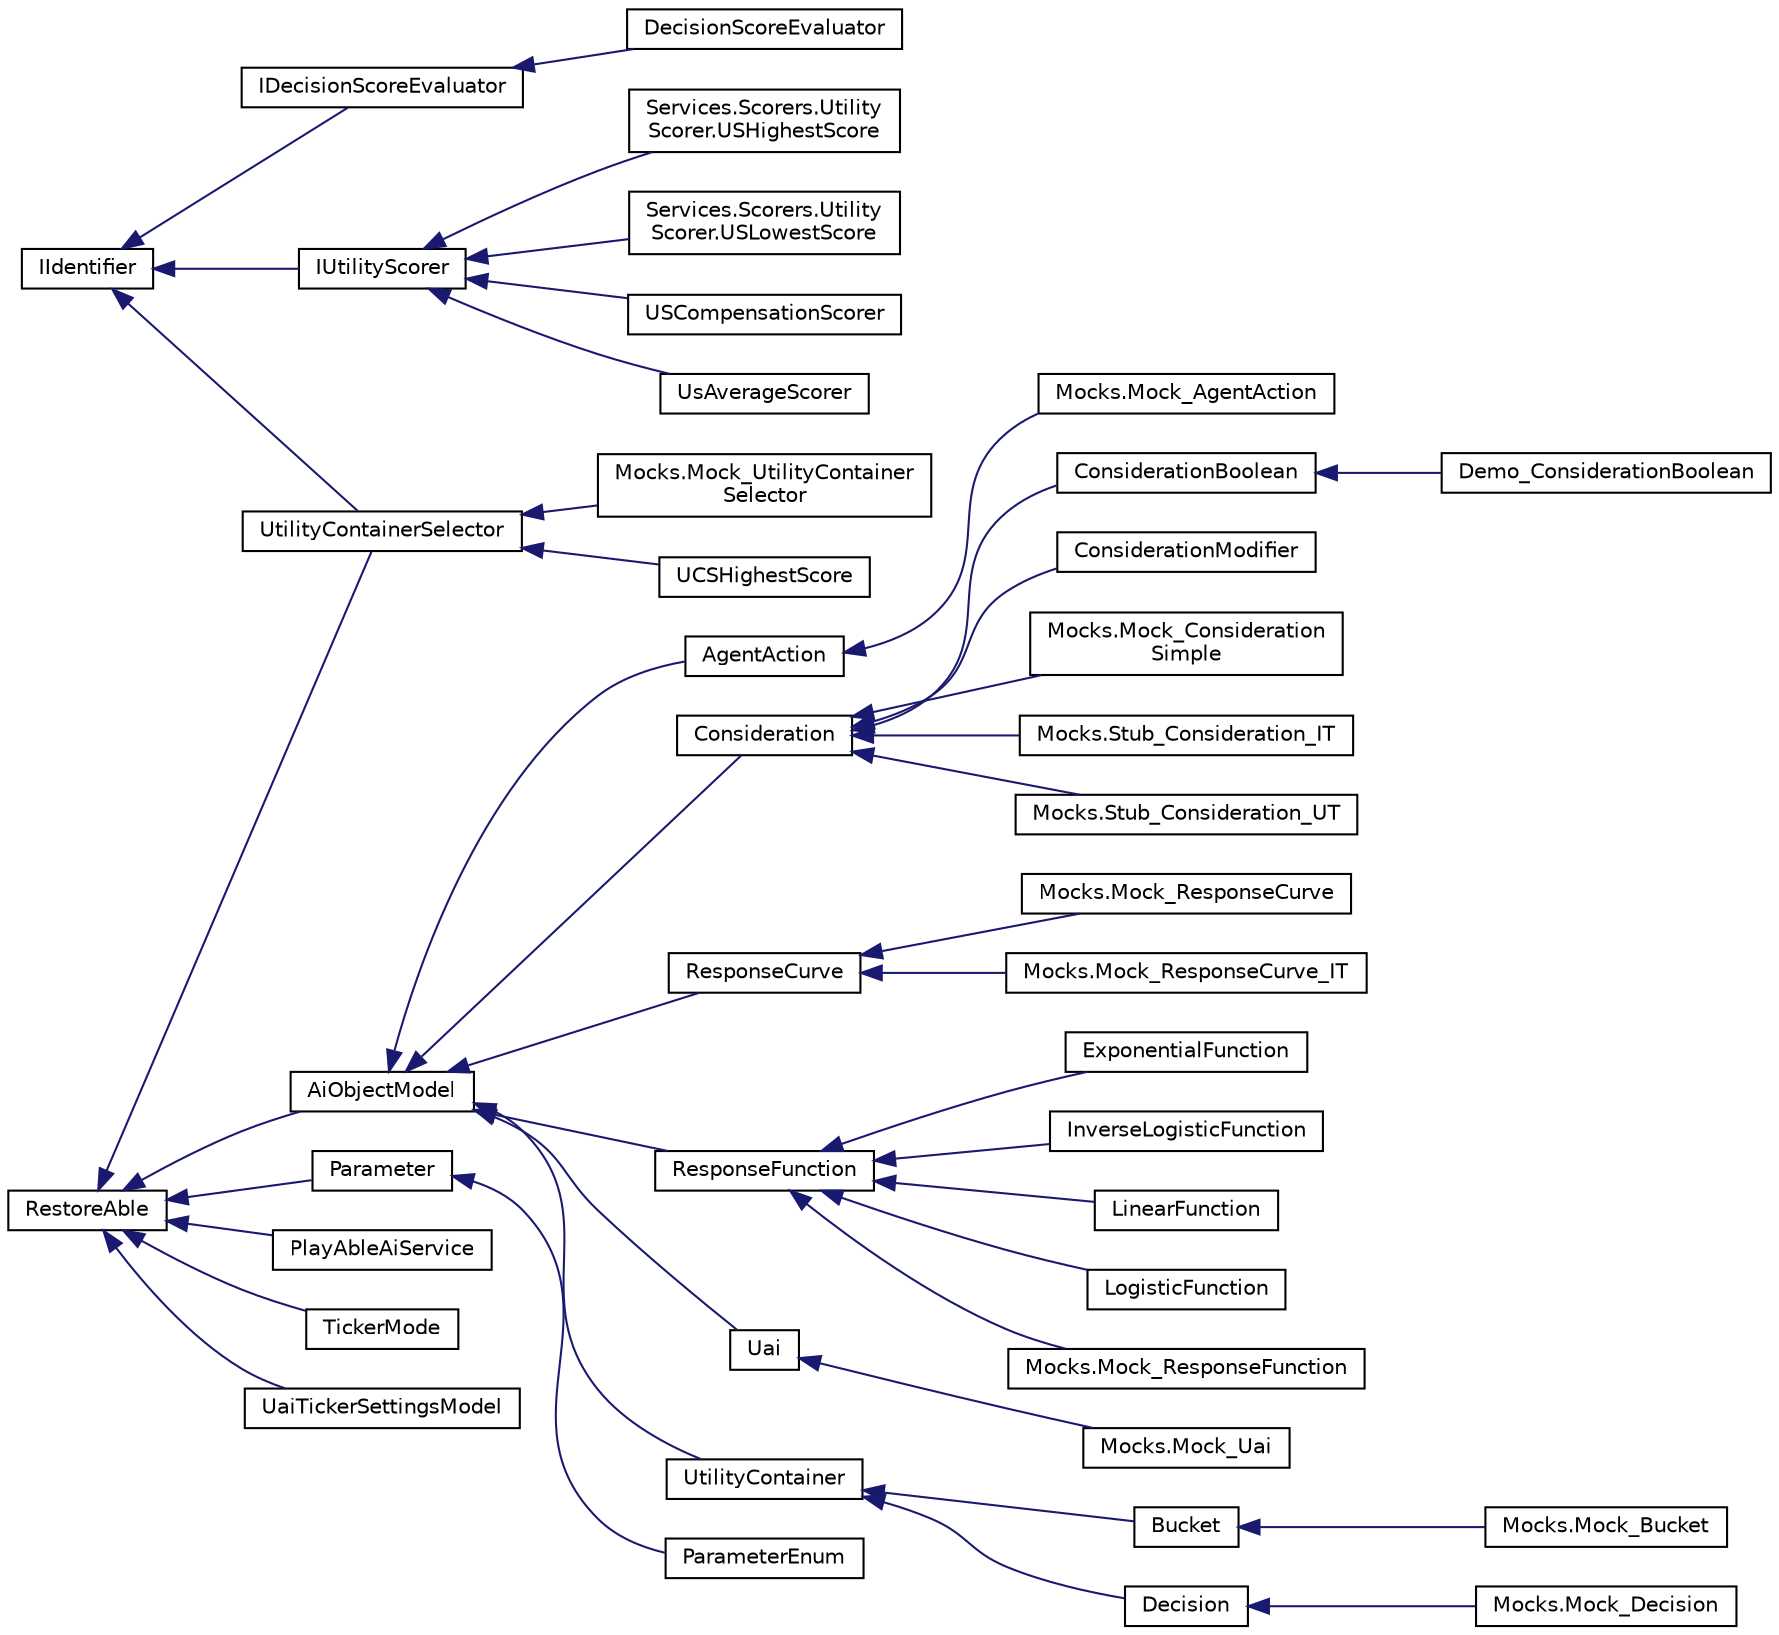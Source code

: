 digraph "Graphical Class Hierarchy"
{
 // LATEX_PDF_SIZE
  edge [fontname="Helvetica",fontsize="10",labelfontname="Helvetica",labelfontsize="10"];
  node [fontname="Helvetica",fontsize="10",shape=record];
  rankdir="LR";
  Node0 [label="IIdentifier",height=0.2,width=0.4,color="black", fillcolor="white", style="filled",URL="$interface_i_identifier.html",tooltip=" "];
  Node0 -> Node1 [dir="back",color="midnightblue",fontsize="10",style="solid",fontname="Helvetica"];
  Node1 [label="IDecisionScoreEvaluator",height=0.2,width=0.4,color="black", fillcolor="white", style="filled",URL="$interface_i_decision_score_evaluator.html",tooltip=" "];
  Node1 -> Node2 [dir="back",color="midnightblue",fontsize="10",style="solid",fontname="Helvetica"];
  Node2 [label="DecisionScoreEvaluator",height=0.2,width=0.4,color="black", fillcolor="white", style="filled",URL="$class_decision_score_evaluator.html",tooltip=" "];
  Node0 -> Node3 [dir="back",color="midnightblue",fontsize="10",style="solid",fontname="Helvetica"];
  Node3 [label="IUtilityScorer",height=0.2,width=0.4,color="black", fillcolor="white", style="filled",URL="$interface_i_utility_scorer.html",tooltip=" "];
  Node3 -> Node4 [dir="back",color="midnightblue",fontsize="10",style="solid",fontname="Helvetica"];
  Node4 [label="Services.Scorers.Utility\lScorer.USHighestScore",height=0.2,width=0.4,color="black", fillcolor="white", style="filled",URL="$class_services_1_1_scorers_1_1_utility_scorer_1_1_u_s_highest_score.html",tooltip=" "];
  Node3 -> Node5 [dir="back",color="midnightblue",fontsize="10",style="solid",fontname="Helvetica"];
  Node5 [label="Services.Scorers.Utility\lScorer.USLowestScore",height=0.2,width=0.4,color="black", fillcolor="white", style="filled",URL="$class_services_1_1_scorers_1_1_utility_scorer_1_1_u_s_lowest_score.html",tooltip=" "];
  Node3 -> Node6 [dir="back",color="midnightblue",fontsize="10",style="solid",fontname="Helvetica"];
  Node6 [label="USCompensationScorer",height=0.2,width=0.4,color="black", fillcolor="white", style="filled",URL="$class_u_s_compensation_scorer.html",tooltip=" "];
  Node3 -> Node7 [dir="back",color="midnightblue",fontsize="10",style="solid",fontname="Helvetica"];
  Node7 [label="UsAverageScorer",height=0.2,width=0.4,color="black", fillcolor="white", style="filled",URL="$class_us_average_scorer.html",tooltip=" "];
  Node0 -> Node8 [dir="back",color="midnightblue",fontsize="10",style="solid",fontname="Helvetica"];
  Node8 [label="UtilityContainerSelector",height=0.2,width=0.4,color="black", fillcolor="white", style="filled",URL="$class_utility_container_selector.html",tooltip=" "];
  Node8 -> Node9 [dir="back",color="midnightblue",fontsize="10",style="solid",fontname="Helvetica"];
  Node9 [label="Mocks.Mock_UtilityContainer\lSelector",height=0.2,width=0.4,color="black", fillcolor="white", style="filled",URL="$class_mocks_1_1_mock___utility_container_selector.html",tooltip=" "];
  Node8 -> Node10 [dir="back",color="midnightblue",fontsize="10",style="solid",fontname="Helvetica"];
  Node10 [label="UCSHighestScore",height=0.2,width=0.4,color="black", fillcolor="white", style="filled",URL="$class_u_c_s_highest_score.html",tooltip=" "];
  Node11 [label="RestoreAble",height=0.2,width=0.4,color="black", fillcolor="white", style="filled",URL="$class_restore_able.html",tooltip=" "];
  Node11 -> Node12 [dir="back",color="midnightblue",fontsize="10",style="solid",fontname="Helvetica"];
  Node12 [label="AiObjectModel",height=0.2,width=0.4,color="black", fillcolor="white", style="filled",URL="$class_ai_object_model.html",tooltip=" "];
  Node12 -> Node13 [dir="back",color="midnightblue",fontsize="10",style="solid",fontname="Helvetica"];
  Node13 [label="AgentAction",height=0.2,width=0.4,color="black", fillcolor="white", style="filled",URL="$class_agent_action.html",tooltip=" "];
  Node13 -> Node14 [dir="back",color="midnightblue",fontsize="10",style="solid",fontname="Helvetica"];
  Node14 [label="Mocks.Mock_AgentAction",height=0.2,width=0.4,color="black", fillcolor="white", style="filled",URL="$class_mocks_1_1_mock___agent_action.html",tooltip=" "];
  Node12 -> Node15 [dir="back",color="midnightblue",fontsize="10",style="solid",fontname="Helvetica"];
  Node15 [label="Consideration",height=0.2,width=0.4,color="black", fillcolor="white", style="filled",URL="$class_consideration.html",tooltip=" "];
  Node15 -> Node16 [dir="back",color="midnightblue",fontsize="10",style="solid",fontname="Helvetica"];
  Node16 [label="ConsiderationBoolean",height=0.2,width=0.4,color="black", fillcolor="white", style="filled",URL="$class_consideration_boolean.html",tooltip="Use this to check true/false stuff like \"Do i have a weapon\" CalculateBaseScore should return <=0 for..."];
  Node16 -> Node17 [dir="back",color="midnightblue",fontsize="10",style="solid",fontname="Helvetica"];
  Node17 [label="Demo_ConsiderationBoolean",height=0.2,width=0.4,color="black", fillcolor="white", style="filled",URL="$class_demo___consideration_boolean.html",tooltip=" "];
  Node15 -> Node18 [dir="back",color="midnightblue",fontsize="10",style="solid",fontname="Helvetica"];
  Node18 [label="ConsiderationModifier",height=0.2,width=0.4,color="black", fillcolor="white", style="filled",URL="$class_consideration_modifier.html",tooltip="Use this to set the weight of a certain Utility container I.e: The agent must continue to eat untill ..."];
  Node15 -> Node19 [dir="back",color="midnightblue",fontsize="10",style="solid",fontname="Helvetica"];
  Node19 [label="Mocks.Mock_Consideration\lSimple",height=0.2,width=0.4,color="black", fillcolor="white", style="filled",URL="$class_mocks_1_1_mock___consideration_simple.html",tooltip=" "];
  Node15 -> Node20 [dir="back",color="midnightblue",fontsize="10",style="solid",fontname="Helvetica"];
  Node20 [label="Mocks.Stub_Consideration_IT",height=0.2,width=0.4,color="black", fillcolor="white", style="filled",URL="$class_mocks_1_1_stub___consideration___i_t.html",tooltip=" "];
  Node15 -> Node21 [dir="back",color="midnightblue",fontsize="10",style="solid",fontname="Helvetica"];
  Node21 [label="Mocks.Stub_Consideration_UT",height=0.2,width=0.4,color="black", fillcolor="white", style="filled",URL="$class_mocks_1_1_stub___consideration___u_t.html",tooltip=" "];
  Node12 -> Node22 [dir="back",color="midnightblue",fontsize="10",style="solid",fontname="Helvetica"];
  Node22 [label="ResponseCurve",height=0.2,width=0.4,color="black", fillcolor="white", style="filled",URL="$class_response_curve.html",tooltip=" "];
  Node22 -> Node23 [dir="back",color="midnightblue",fontsize="10",style="solid",fontname="Helvetica"];
  Node23 [label="Mocks.Mock_ResponseCurve",height=0.2,width=0.4,color="black", fillcolor="white", style="filled",URL="$class_mocks_1_1_mock___response_curve.html",tooltip=" "];
  Node22 -> Node24 [dir="back",color="midnightblue",fontsize="10",style="solid",fontname="Helvetica"];
  Node24 [label="Mocks.Mock_ResponseCurve_IT",height=0.2,width=0.4,color="black", fillcolor="white", style="filled",URL="$class_mocks_1_1_mock___response_curve___i_t.html",tooltip=" "];
  Node12 -> Node25 [dir="back",color="midnightblue",fontsize="10",style="solid",fontname="Helvetica"];
  Node25 [label="ResponseFunction",height=0.2,width=0.4,color="black", fillcolor="white", style="filled",URL="$class_response_function.html",tooltip=" "];
  Node25 -> Node26 [dir="back",color="midnightblue",fontsize="10",style="solid",fontname="Helvetica"];
  Node26 [label="ExponentialFunction",height=0.2,width=0.4,color="black", fillcolor="white", style="filled",URL="$class_exponential_function.html",tooltip=" "];
  Node25 -> Node27 [dir="back",color="midnightblue",fontsize="10",style="solid",fontname="Helvetica"];
  Node27 [label="InverseLogisticFunction",height=0.2,width=0.4,color="black", fillcolor="white", style="filled",URL="$class_inverse_logistic_function.html",tooltip=" "];
  Node25 -> Node28 [dir="back",color="midnightblue",fontsize="10",style="solid",fontname="Helvetica"];
  Node28 [label="LinearFunction",height=0.2,width=0.4,color="black", fillcolor="white", style="filled",URL="$class_linear_function.html",tooltip=" "];
  Node25 -> Node29 [dir="back",color="midnightblue",fontsize="10",style="solid",fontname="Helvetica"];
  Node29 [label="LogisticFunction",height=0.2,width=0.4,color="black", fillcolor="white", style="filled",URL="$class_logistic_function.html",tooltip=" "];
  Node25 -> Node30 [dir="back",color="midnightblue",fontsize="10",style="solid",fontname="Helvetica"];
  Node30 [label="Mocks.Mock_ResponseFunction",height=0.2,width=0.4,color="black", fillcolor="white", style="filled",URL="$class_mocks_1_1_mock___response_function.html",tooltip=" "];
  Node12 -> Node31 [dir="back",color="midnightblue",fontsize="10",style="solid",fontname="Helvetica"];
  Node31 [label="Uai",height=0.2,width=0.4,color="black", fillcolor="white", style="filled",URL="$class_uai.html",tooltip=" "];
  Node31 -> Node32 [dir="back",color="midnightblue",fontsize="10",style="solid",fontname="Helvetica"];
  Node32 [label="Mocks.Mock_Uai",height=0.2,width=0.4,color="black", fillcolor="white", style="filled",URL="$class_mocks_1_1_mock___uai.html",tooltip=" "];
  Node12 -> Node33 [dir="back",color="midnightblue",fontsize="10",style="solid",fontname="Helvetica"];
  Node33 [label="UtilityContainer",height=0.2,width=0.4,color="black", fillcolor="white", style="filled",URL="$class_utility_container.html",tooltip=" "];
  Node33 -> Node34 [dir="back",color="midnightblue",fontsize="10",style="solid",fontname="Helvetica"];
  Node34 [label="Bucket",height=0.2,width=0.4,color="black", fillcolor="white", style="filled",URL="$class_bucket.html",tooltip=" "];
  Node34 -> Node35 [dir="back",color="midnightblue",fontsize="10",style="solid",fontname="Helvetica"];
  Node35 [label="Mocks.Mock_Bucket",height=0.2,width=0.4,color="black", fillcolor="white", style="filled",URL="$class_mocks_1_1_mock___bucket.html",tooltip=" "];
  Node33 -> Node36 [dir="back",color="midnightblue",fontsize="10",style="solid",fontname="Helvetica"];
  Node36 [label="Decision",height=0.2,width=0.4,color="black", fillcolor="white", style="filled",URL="$class_decision.html",tooltip=" "];
  Node36 -> Node37 [dir="back",color="midnightblue",fontsize="10",style="solid",fontname="Helvetica"];
  Node37 [label="Mocks.Mock_Decision",height=0.2,width=0.4,color="black", fillcolor="white", style="filled",URL="$class_mocks_1_1_mock___decision.html",tooltip=" "];
  Node11 -> Node38 [dir="back",color="midnightblue",fontsize="10",style="solid",fontname="Helvetica"];
  Node38 [label="Parameter",height=0.2,width=0.4,color="black", fillcolor="white", style="filled",URL="$class_parameter.html",tooltip=" "];
  Node38 -> Node39 [dir="back",color="midnightblue",fontsize="10",style="solid",fontname="Helvetica"];
  Node39 [label="ParameterEnum",height=0.2,width=0.4,color="black", fillcolor="white", style="filled",URL="$class_parameter_enum.html",tooltip=" "];
  Node11 -> Node40 [dir="back",color="midnightblue",fontsize="10",style="solid",fontname="Helvetica"];
  Node40 [label="PlayAbleAiService",height=0.2,width=0.4,color="black", fillcolor="white", style="filled",URL="$class_play_able_ai_service.html",tooltip=" "];
  Node11 -> Node41 [dir="back",color="midnightblue",fontsize="10",style="solid",fontname="Helvetica"];
  Node41 [label="TickerMode",height=0.2,width=0.4,color="black", fillcolor="white", style="filled",URL="$class_ticker_mode.html",tooltip=" "];
  Node11 -> Node42 [dir="back",color="midnightblue",fontsize="10",style="solid",fontname="Helvetica"];
  Node42 [label="UaiTickerSettingsModel",height=0.2,width=0.4,color="black", fillcolor="white", style="filled",URL="$class_uai_ticker_settings_model.html",tooltip=" "];
  Node11 -> Node8 [dir="back",color="midnightblue",fontsize="10",style="solid",fontname="Helvetica"];
}
